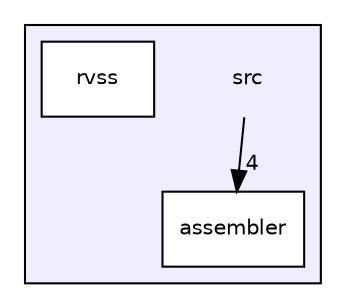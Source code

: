 digraph "src" {
  compound=true
  node [ fontsize="10", fontname="Helvetica"];
  edge [ labelfontsize="10", labelfontname="Helvetica"];
  subgraph clusterdir_68267d1309a1af8e8297ef4c3efbcdba {
    graph [ bgcolor="#eeeeff", pencolor="black", label="" URL="dir_68267d1309a1af8e8297ef4c3efbcdba.html"];
    dir_68267d1309a1af8e8297ef4c3efbcdba [shape=plaintext label="src"];
  dir_d01cd18d7c243e1a03923a469af6c29b [shape=box label="assembler" fillcolor="white" style="filled" URL="dir_d01cd18d7c243e1a03923a469af6c29b.html"];
  dir_08bc56ef990ebd4a624c1d97e6ba69c0 [shape=box label="rvss" fillcolor="white" style="filled" URL="dir_08bc56ef990ebd4a624c1d97e6ba69c0.html"];
  }
  dir_68267d1309a1af8e8297ef4c3efbcdba->dir_d01cd18d7c243e1a03923a469af6c29b [headlabel="4", labeldistance=1.5 headhref="dir_000000_000001.html"];
}
